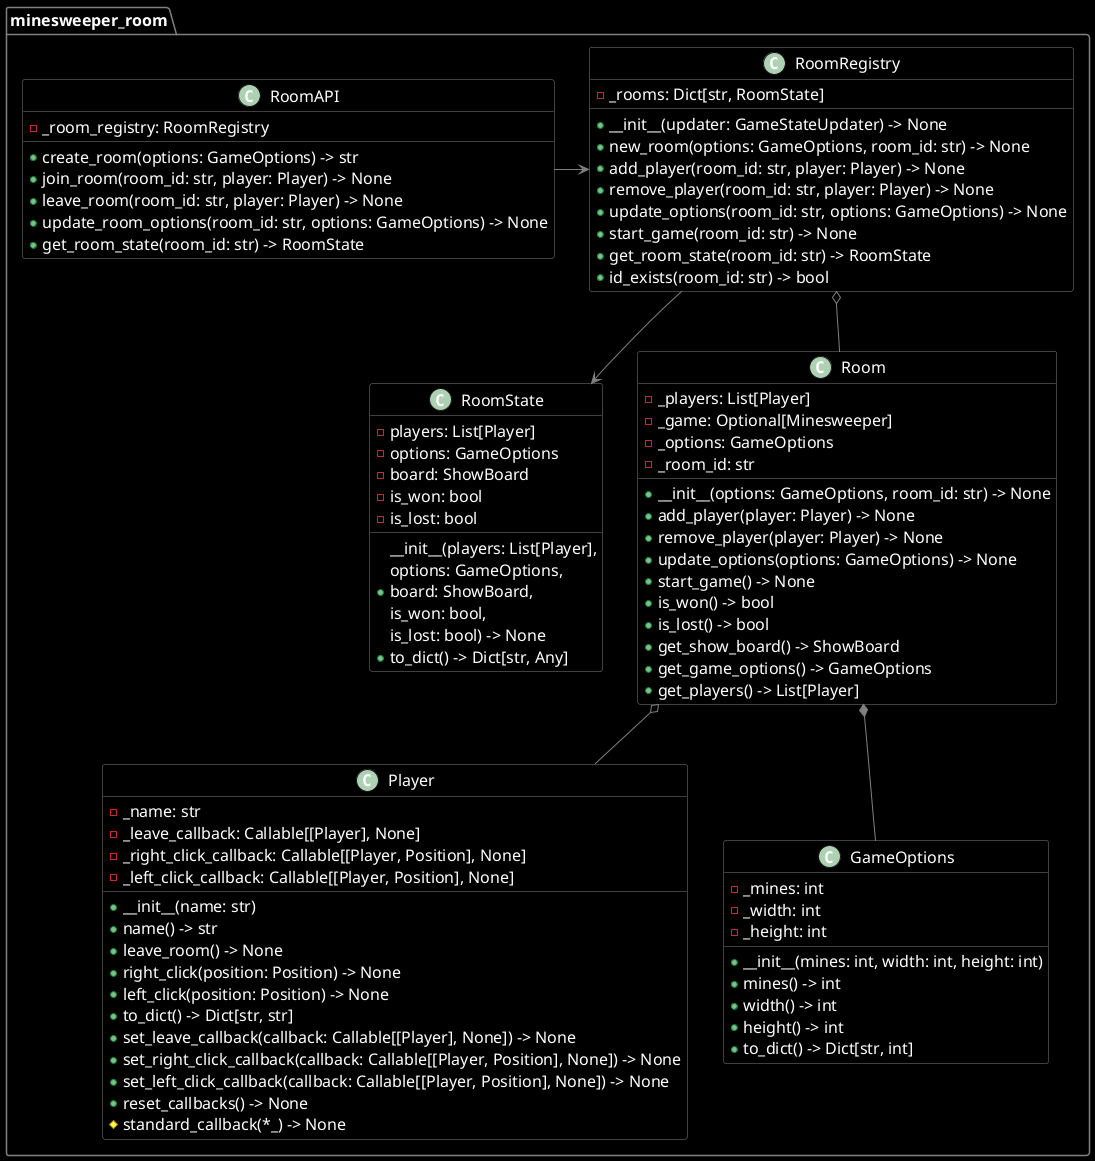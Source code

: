 @startuml minesweeper_room

skinparam {

    DefaultFontColor White
    DefaultFontName Monospace
    DefaultFontSize 16
    DefaultBorderColor White
    ArrowColor Gray

    BackgroundColor Black
    BorderColor Gray
    FontColor White

    class {
        BackgroundColor Black
        BorderColor Gray
    }

    package {
        BackgroundColor Black
        BorderColor Gray
    }

}

package minesweeper_room {

    class RoomState {
        - players: List[Player]
        - options: GameOptions
        - board: ShowBoard
        - is_won: bool
        - is_lost: bool
        + __init__(players: List[Player],\noptions: GameOptions,\nboard: ShowBoard,\nis_won: bool,\nis_lost: bool) -> None
        + to_dict() -> Dict[str, Any]
    }

    class RoomAPI {
        - _room_registry: RoomRegistry

        + create_room(options: GameOptions) -> str
        + join_room(room_id: str, player: Player) -> None
        + leave_room(room_id: str, player: Player) -> None
        + update_room_options(room_id: str, options: GameOptions) -> None
        + get_room_state(room_id: str) -> RoomState
    }

    class RoomRegistry {
        - _rooms: Dict[str, RoomState]
        + __init__(updater: GameStateUpdater) -> None
        + new_room(options: GameOptions, room_id: str) -> None
        + add_player(room_id: str, player: Player) -> None
        + remove_player(room_id: str, player: Player) -> None
        + update_options(room_id: str, options: GameOptions) -> None
        + start_game(room_id: str) -> None
        + get_room_state(room_id: str) -> RoomState
        + id_exists(room_id: str) -> bool
    }

    class Player {

        - _name: str
        - _leave_callback: Callable[[Player], None]
        - _right_click_callback: Callable[[Player, Position], None]
        - _left_click_callback: Callable[[Player, Position], None]

        + __init__(name: str)
        + name() -> str
        + leave_room() -> None
        + right_click(position: Position) -> None
        + left_click(position: Position) -> None
        + to_dict() -> Dict[str, str]
        + set_leave_callback(callback: Callable[[Player], None]) -> None
        + set_right_click_callback(callback: Callable[[Player, Position], None]) -> None
        + set_left_click_callback(callback: Callable[[Player, Position], None]) -> None
        + reset_callbacks() -> None
        # standard_callback(*_) -> None

    }

    class GameOptions {

        - _mines: int
        - _width: int
        - _height: int

        + __init__(mines: int, width: int, height: int)
        + mines() -> int
        + width() -> int
        + height() -> int
        + to_dict() -> Dict[str, int]

    }

    class Room {

        - _players: List[Player]
        - _game: Optional[Minesweeper]
        - _options: GameOptions
        - _room_id: str

        + __init__(options: GameOptions, room_id: str) -> None
        + add_player(player: Player) -> None
        + remove_player(player: Player) -> None
        + update_options(options: GameOptions) -> None
        + start_game() -> None
        + is_won() -> bool
        + is_lost() -> bool
        + get_show_board() -> ShowBoard
        + get_game_options() -> GameOptions
        + get_players() -> List[Player]

    }

    RoomAPI -> RoomRegistry
    RoomRegistry --> RoomState

    Room o-- Player
    Room *-- GameOptions

    RoomRegistry o-- Room

}

@enduml
